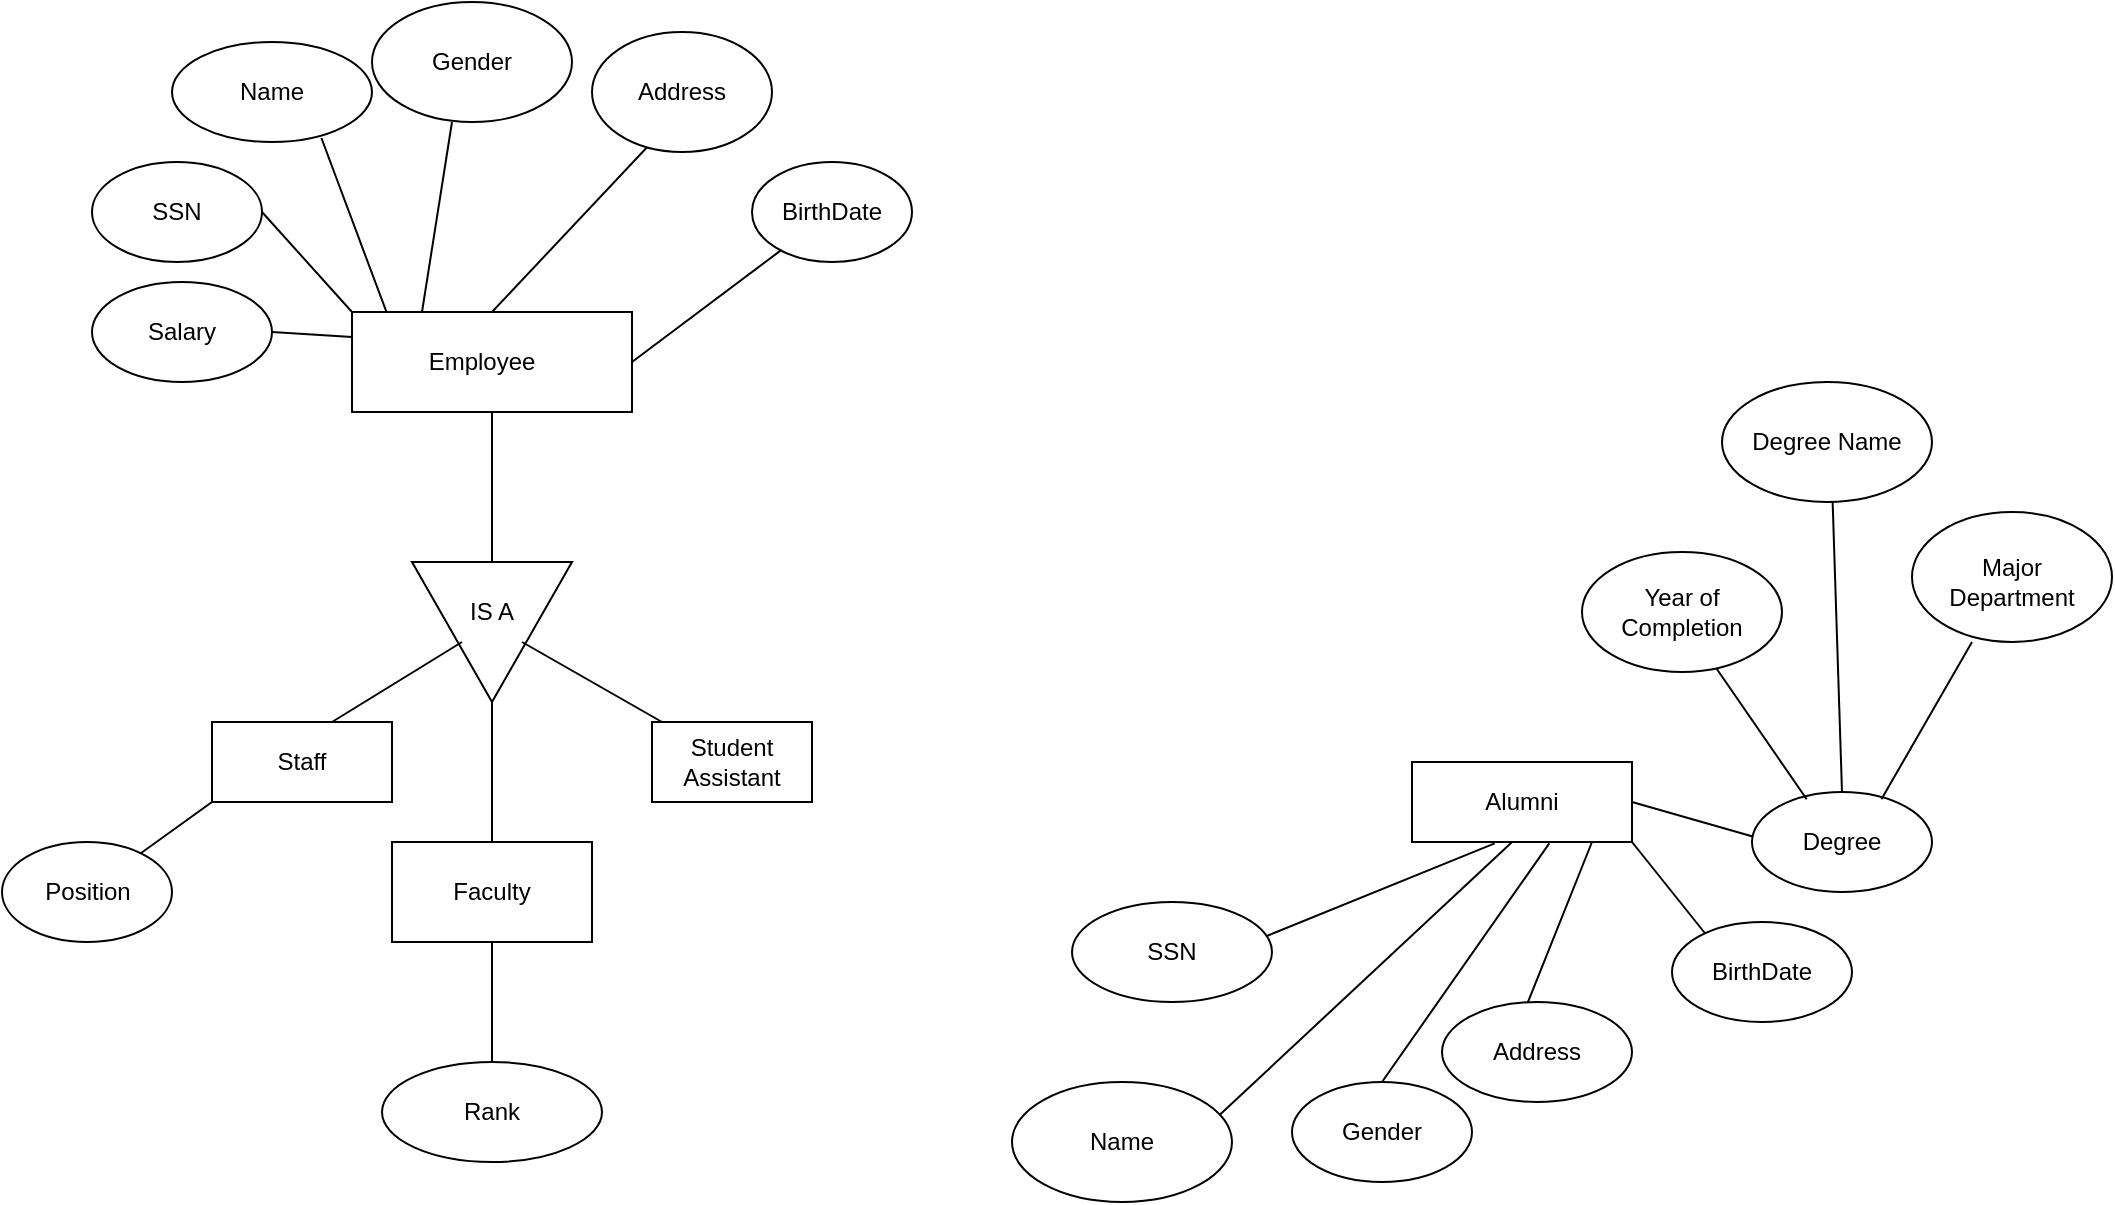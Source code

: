 <mxfile version="20.5.1" type="device"><diagram id="R2lEEEUBdFMjLlhIrx00" name="Page-1"><mxGraphModel dx="2272" dy="1893" grid="1" gridSize="10" guides="1" tooltips="1" connect="1" arrows="1" fold="1" page="1" pageScale="1" pageWidth="850" pageHeight="1100" math="0" shadow="0" extFonts="Permanent Marker^https://fonts.googleapis.com/css?family=Permanent+Marker"><root><mxCell id="0"/><mxCell id="1" parent="0"/><mxCell id="o1WALI02LDFCyBupNGKY-36" value="SSN" style="ellipse;whiteSpace=wrap;html=1;" parent="1" vertex="1"><mxGeometry y="-560" width="85" height="50" as="geometry"/></mxCell><mxCell id="o1WALI02LDFCyBupNGKY-28" value="" style="rounded=0;whiteSpace=wrap;html=1;" parent="1" vertex="1"><mxGeometry x="130" y="-485" width="140" height="50" as="geometry"/></mxCell><mxCell id="o1WALI02LDFCyBupNGKY-29" value="Employee" style="text;html=1;strokeColor=none;fillColor=none;align=center;verticalAlign=middle;whiteSpace=wrap;rounded=0;" parent="1" vertex="1"><mxGeometry x="160" y="-480" width="70" height="40" as="geometry"/></mxCell><mxCell id="o1WALI02LDFCyBupNGKY-30" value="" style="endArrow=none;html=1;rounded=0;exitX=0;exitY=0.25;exitDx=0;exitDy=0;entryX=1;entryY=0.5;entryDx=0;entryDy=0;" parent="1" source="o1WALI02LDFCyBupNGKY-28" target="o1WALI02LDFCyBupNGKY-37" edge="1"><mxGeometry width="50" height="50" relative="1" as="geometry"><mxPoint x="140" y="-490" as="sourcePoint"/><mxPoint x="110" y="-560" as="targetPoint"/></mxGeometry></mxCell><mxCell id="o1WALI02LDFCyBupNGKY-31" value="" style="endArrow=none;html=1;rounded=0;exitX=0;exitY=0;exitDx=0;exitDy=0;entryX=1;entryY=0.5;entryDx=0;entryDy=0;" parent="1" source="o1WALI02LDFCyBupNGKY-28" target="o1WALI02LDFCyBupNGKY-36" edge="1"><mxGeometry width="50" height="50" relative="1" as="geometry"><mxPoint x="154" y="-474" as="sourcePoint"/><mxPoint x="120" y="-550" as="targetPoint"/></mxGeometry></mxCell><mxCell id="o1WALI02LDFCyBupNGKY-32" value="" style="endArrow=none;html=1;rounded=0;entryX=0.747;entryY=0.96;entryDx=0;entryDy=0;entryPerimeter=0;exitX=0.124;exitY=0.007;exitDx=0;exitDy=0;exitPerimeter=0;" parent="1" source="o1WALI02LDFCyBupNGKY-28" target="o1WALI02LDFCyBupNGKY-38" edge="1"><mxGeometry width="50" height="50" relative="1" as="geometry"><mxPoint x="150" y="-490" as="sourcePoint"/><mxPoint x="130" y="-540" as="targetPoint"/></mxGeometry></mxCell><mxCell id="o1WALI02LDFCyBupNGKY-34" value="" style="endArrow=none;html=1;rounded=0;exitX=0.25;exitY=0;exitDx=0;exitDy=0;" parent="1" source="o1WALI02LDFCyBupNGKY-28" edge="1"><mxGeometry width="50" height="50" relative="1" as="geometry"><mxPoint x="240" y="-510" as="sourcePoint"/><mxPoint x="180" y="-580" as="targetPoint"/></mxGeometry></mxCell><mxCell id="o1WALI02LDFCyBupNGKY-35" value="" style="endArrow=none;html=1;rounded=0;exitX=0.5;exitY=0;exitDx=0;exitDy=0;" parent="1" source="o1WALI02LDFCyBupNGKY-28" edge="1"><mxGeometry width="50" height="50" relative="1" as="geometry"><mxPoint x="194" y="-434" as="sourcePoint"/><mxPoint x="280" y="-570" as="targetPoint"/></mxGeometry></mxCell><mxCell id="o1WALI02LDFCyBupNGKY-37" value="" style="ellipse;whiteSpace=wrap;html=1;" parent="1" vertex="1"><mxGeometry y="-500" width="90" height="50" as="geometry"/></mxCell><mxCell id="o1WALI02LDFCyBupNGKY-38" value="" style="ellipse;whiteSpace=wrap;html=1;" parent="1" vertex="1"><mxGeometry x="40" y="-620" width="100" height="50" as="geometry"/></mxCell><mxCell id="o1WALI02LDFCyBupNGKY-39" value="" style="ellipse;whiteSpace=wrap;html=1;" parent="1" vertex="1"><mxGeometry x="140" y="-640" width="100" height="60" as="geometry"/></mxCell><mxCell id="o1WALI02LDFCyBupNGKY-40" value="" style="ellipse;whiteSpace=wrap;html=1;" parent="1" vertex="1"><mxGeometry x="250" y="-625" width="90" height="60" as="geometry"/></mxCell><mxCell id="o1WALI02LDFCyBupNGKY-41" value="" style="endArrow=none;html=1;rounded=0;exitX=1;exitY=0.5;exitDx=0;exitDy=0;" parent="1" source="o1WALI02LDFCyBupNGKY-28" target="o1WALI02LDFCyBupNGKY-42" edge="1"><mxGeometry width="50" height="50" relative="1" as="geometry"><mxPoint x="400" y="-480" as="sourcePoint"/><mxPoint x="350" y="-520" as="targetPoint"/></mxGeometry></mxCell><mxCell id="o1WALI02LDFCyBupNGKY-42" value="" style="ellipse;whiteSpace=wrap;html=1;" parent="1" vertex="1"><mxGeometry x="330" y="-560" width="80" height="50" as="geometry"/></mxCell><mxCell id="o1WALI02LDFCyBupNGKY-43" value="Salary" style="text;html=1;strokeColor=none;fillColor=none;align=center;verticalAlign=middle;whiteSpace=wrap;rounded=0;" parent="1" vertex="1"><mxGeometry x="15" y="-490" width="60" height="30" as="geometry"/></mxCell><mxCell id="o1WALI02LDFCyBupNGKY-44" value="Name" style="text;html=1;strokeColor=none;fillColor=none;align=center;verticalAlign=middle;whiteSpace=wrap;rounded=0;" parent="1" vertex="1"><mxGeometry x="60" y="-610" width="60" height="30" as="geometry"/></mxCell><mxCell id="o1WALI02LDFCyBupNGKY-45" value="Gender" style="text;html=1;strokeColor=none;fillColor=none;align=center;verticalAlign=middle;whiteSpace=wrap;rounded=0;" parent="1" vertex="1"><mxGeometry x="160" y="-625" width="60" height="30" as="geometry"/></mxCell><mxCell id="o1WALI02LDFCyBupNGKY-46" value="Address" style="text;html=1;strokeColor=none;fillColor=none;align=center;verticalAlign=middle;whiteSpace=wrap;rounded=0;" parent="1" vertex="1"><mxGeometry x="265" y="-610" width="60" height="30" as="geometry"/></mxCell><mxCell id="o1WALI02LDFCyBupNGKY-48" value="BirthDate" style="text;html=1;strokeColor=none;fillColor=none;align=center;verticalAlign=middle;whiteSpace=wrap;rounded=0;" parent="1" vertex="1"><mxGeometry x="340" y="-550" width="60" height="30" as="geometry"/></mxCell><mxCell id="o1WALI02LDFCyBupNGKY-49" value="" style="endArrow=none;html=1;rounded=0;entryX=0.5;entryY=1;entryDx=0;entryDy=0;" parent="1" target="o1WALI02LDFCyBupNGKY-28" edge="1"><mxGeometry width="50" height="50" relative="1" as="geometry"><mxPoint x="200" y="-360" as="sourcePoint"/><mxPoint x="450" y="-330" as="targetPoint"/></mxGeometry></mxCell><mxCell id="o1WALI02LDFCyBupNGKY-50" value="" style="triangle;whiteSpace=wrap;html=1;direction=south;" parent="1" vertex="1"><mxGeometry x="160" y="-360" width="80" height="70" as="geometry"/></mxCell><mxCell id="o1WALI02LDFCyBupNGKY-51" value="IS A" style="text;html=1;strokeColor=none;fillColor=none;align=center;verticalAlign=middle;whiteSpace=wrap;rounded=0;" parent="1" vertex="1"><mxGeometry x="170" y="-350" width="60" height="30" as="geometry"/></mxCell><mxCell id="o1WALI02LDFCyBupNGKY-52" value="" style="endArrow=none;html=1;rounded=0;entryX=0.25;entryY=1;entryDx=0;entryDy=0;" parent="1" target="o1WALI02LDFCyBupNGKY-51" edge="1"><mxGeometry width="50" height="50" relative="1" as="geometry"><mxPoint x="120" y="-280" as="sourcePoint"/><mxPoint x="450" y="-330" as="targetPoint"/></mxGeometry></mxCell><mxCell id="o1WALI02LDFCyBupNGKY-53" value="" style="rounded=0;whiteSpace=wrap;html=1;" parent="1" vertex="1"><mxGeometry x="60" y="-280" width="90" height="40" as="geometry"/></mxCell><mxCell id="o1WALI02LDFCyBupNGKY-54" value="" style="rounded=0;whiteSpace=wrap;html=1;" parent="1" vertex="1"><mxGeometry x="150" y="-220" width="100" height="50" as="geometry"/></mxCell><mxCell id="o1WALI02LDFCyBupNGKY-55" value="" style="rounded=0;whiteSpace=wrap;html=1;" parent="1" vertex="1"><mxGeometry x="280" y="-280" width="80" height="40" as="geometry"/></mxCell><mxCell id="o1WALI02LDFCyBupNGKY-56" value="" style="endArrow=none;html=1;rounded=0;entryX=0.75;entryY=1;entryDx=0;entryDy=0;" parent="1" source="o1WALI02LDFCyBupNGKY-55" target="o1WALI02LDFCyBupNGKY-51" edge="1"><mxGeometry width="50" height="50" relative="1" as="geometry"><mxPoint x="130" y="-270" as="sourcePoint"/><mxPoint x="195" y="-310" as="targetPoint"/></mxGeometry></mxCell><mxCell id="o1WALI02LDFCyBupNGKY-57" value="" style="endArrow=none;html=1;rounded=0;entryX=1;entryY=0.5;entryDx=0;entryDy=0;exitX=0.5;exitY=0;exitDx=0;exitDy=0;" parent="1" source="o1WALI02LDFCyBupNGKY-54" target="o1WALI02LDFCyBupNGKY-50" edge="1"><mxGeometry width="50" height="50" relative="1" as="geometry"><mxPoint x="140" y="-260" as="sourcePoint"/><mxPoint x="205" y="-300" as="targetPoint"/></mxGeometry></mxCell><mxCell id="o1WALI02LDFCyBupNGKY-58" value="Staff" style="text;html=1;strokeColor=none;fillColor=none;align=center;verticalAlign=middle;whiteSpace=wrap;rounded=0;" parent="1" vertex="1"><mxGeometry x="75" y="-275" width="60" height="30" as="geometry"/></mxCell><mxCell id="o1WALI02LDFCyBupNGKY-59" value="Faculty" style="text;html=1;strokeColor=none;fillColor=none;align=center;verticalAlign=middle;whiteSpace=wrap;rounded=0;" parent="1" vertex="1"><mxGeometry x="170" y="-210" width="60" height="30" as="geometry"/></mxCell><mxCell id="o1WALI02LDFCyBupNGKY-60" value="Student Assistant" style="text;html=1;strokeColor=none;fillColor=none;align=center;verticalAlign=middle;whiteSpace=wrap;rounded=0;" parent="1" vertex="1"><mxGeometry x="290" y="-275" width="60" height="30" as="geometry"/></mxCell><mxCell id="o1WALI02LDFCyBupNGKY-61" value="" style="endArrow=none;html=1;rounded=0;entryX=0.5;entryY=1;entryDx=0;entryDy=0;" parent="1" target="o1WALI02LDFCyBupNGKY-54" edge="1"><mxGeometry width="50" height="50" relative="1" as="geometry"><mxPoint x="200" y="-110" as="sourcePoint"/><mxPoint x="450" y="-340" as="targetPoint"/></mxGeometry></mxCell><mxCell id="o1WALI02LDFCyBupNGKY-62" value="" style="ellipse;whiteSpace=wrap;html=1;" parent="1" vertex="1"><mxGeometry x="145" y="-110" width="110" height="50" as="geometry"/></mxCell><mxCell id="o1WALI02LDFCyBupNGKY-63" value="Rank" style="text;html=1;strokeColor=none;fillColor=none;align=center;verticalAlign=middle;whiteSpace=wrap;rounded=0;" parent="1" vertex="1"><mxGeometry x="170" y="-100" width="60" height="30" as="geometry"/></mxCell><mxCell id="o1WALI02LDFCyBupNGKY-64" value="" style="ellipse;whiteSpace=wrap;html=1;" parent="1" vertex="1"><mxGeometry x="-45" y="-220" width="85" height="50" as="geometry"/></mxCell><mxCell id="o1WALI02LDFCyBupNGKY-65" value="" style="endArrow=none;html=1;rounded=0;entryX=0;entryY=1;entryDx=0;entryDy=0;" parent="1" source="o1WALI02LDFCyBupNGKY-64" target="o1WALI02LDFCyBupNGKY-53" edge="1"><mxGeometry width="50" height="50" relative="1" as="geometry"><mxPoint x="400" y="-90" as="sourcePoint"/><mxPoint x="450" y="-140" as="targetPoint"/></mxGeometry></mxCell><mxCell id="o1WALI02LDFCyBupNGKY-66" value="Position" style="text;html=1;strokeColor=none;fillColor=none;align=center;verticalAlign=middle;whiteSpace=wrap;rounded=0;" parent="1" vertex="1"><mxGeometry x="-32.5" y="-210" width="60" height="30" as="geometry"/></mxCell><mxCell id="o1WALI02LDFCyBupNGKY-67" value="" style="rounded=0;whiteSpace=wrap;html=1;" parent="1" vertex="1"><mxGeometry x="660" y="-260" width="110" height="40" as="geometry"/></mxCell><mxCell id="o1WALI02LDFCyBupNGKY-68" value="Alumni" style="text;html=1;strokeColor=none;fillColor=none;align=center;verticalAlign=middle;whiteSpace=wrap;rounded=0;" parent="1" vertex="1"><mxGeometry x="685" y="-255" width="60" height="30" as="geometry"/></mxCell><mxCell id="o1WALI02LDFCyBupNGKY-69" value="" style="endArrow=none;html=1;rounded=0;entryX=0.376;entryY=1.017;entryDx=0;entryDy=0;entryPerimeter=0;" parent="1" target="o1WALI02LDFCyBupNGKY-67" edge="1"><mxGeometry width="50" height="50" relative="1" as="geometry"><mxPoint x="580" y="-170" as="sourcePoint"/><mxPoint x="450" y="-240" as="targetPoint"/></mxGeometry></mxCell><mxCell id="o1WALI02LDFCyBupNGKY-70" value="" style="ellipse;whiteSpace=wrap;html=1;" parent="1" vertex="1"><mxGeometry x="490" y="-190" width="100" height="50" as="geometry"/></mxCell><mxCell id="o1WALI02LDFCyBupNGKY-71" value="SSN" style="text;html=1;strokeColor=none;fillColor=none;align=center;verticalAlign=middle;whiteSpace=wrap;rounded=0;" parent="1" vertex="1"><mxGeometry x="510" y="-180" width="60" height="30" as="geometry"/></mxCell><mxCell id="o1WALI02LDFCyBupNGKY-72" value="" style="endArrow=none;html=1;rounded=0;entryX=0.455;entryY=1;entryDx=0;entryDy=0;entryPerimeter=0;" parent="1" target="o1WALI02LDFCyBupNGKY-67" edge="1"><mxGeometry width="50" height="50" relative="1" as="geometry"><mxPoint x="560" y="-80" as="sourcePoint"/><mxPoint x="450" y="-240" as="targetPoint"/></mxGeometry></mxCell><mxCell id="o1WALI02LDFCyBupNGKY-73" value="" style="ellipse;whiteSpace=wrap;html=1;" parent="1" vertex="1"><mxGeometry x="460" y="-100" width="110" height="60" as="geometry"/></mxCell><mxCell id="o1WALI02LDFCyBupNGKY-74" value="Name" style="text;html=1;strokeColor=none;fillColor=none;align=center;verticalAlign=middle;whiteSpace=wrap;rounded=0;" parent="1" vertex="1"><mxGeometry x="485" y="-85" width="60" height="30" as="geometry"/></mxCell><mxCell id="o1WALI02LDFCyBupNGKY-75" value="" style="ellipse;whiteSpace=wrap;html=1;" parent="1" vertex="1"><mxGeometry x="600" y="-100" width="90" height="50" as="geometry"/></mxCell><mxCell id="o1WALI02LDFCyBupNGKY-76" value="" style="endArrow=none;html=1;rounded=0;entryX=0.624;entryY=1.017;entryDx=0;entryDy=0;entryPerimeter=0;exitX=0.5;exitY=0;exitDx=0;exitDy=0;" parent="1" source="o1WALI02LDFCyBupNGKY-75" target="o1WALI02LDFCyBupNGKY-67" edge="1"><mxGeometry width="50" height="50" relative="1" as="geometry"><mxPoint x="400" y="-190" as="sourcePoint"/><mxPoint x="450" y="-240" as="targetPoint"/></mxGeometry></mxCell><mxCell id="o1WALI02LDFCyBupNGKY-77" value="Gender" style="text;html=1;strokeColor=none;fillColor=none;align=center;verticalAlign=middle;whiteSpace=wrap;rounded=0;" parent="1" vertex="1"><mxGeometry x="615" y="-90" width="60" height="30" as="geometry"/></mxCell><mxCell id="o1WALI02LDFCyBupNGKY-78" value="" style="endArrow=none;html=1;rounded=0;" parent="1" edge="1"><mxGeometry width="50" height="50" relative="1" as="geometry"><mxPoint x="710" y="-120" as="sourcePoint"/><mxPoint x="750" y="-220" as="targetPoint"/></mxGeometry></mxCell><mxCell id="o1WALI02LDFCyBupNGKY-79" value="Address" style="ellipse;whiteSpace=wrap;html=1;" parent="1" vertex="1"><mxGeometry x="675" y="-140" width="95" height="50" as="geometry"/></mxCell><mxCell id="o1WALI02LDFCyBupNGKY-80" value="" style="endArrow=none;html=1;rounded=0;entryX=1;entryY=1;entryDx=0;entryDy=0;" parent="1" target="o1WALI02LDFCyBupNGKY-67" edge="1"><mxGeometry width="50" height="50" relative="1" as="geometry"><mxPoint x="810" y="-170" as="sourcePoint"/><mxPoint x="450" y="-240" as="targetPoint"/></mxGeometry></mxCell><mxCell id="o1WALI02LDFCyBupNGKY-81" value="" style="ellipse;whiteSpace=wrap;html=1;" parent="1" vertex="1"><mxGeometry x="790" y="-180" width="90" height="50" as="geometry"/></mxCell><mxCell id="o1WALI02LDFCyBupNGKY-82" value="BirthDate" style="text;html=1;strokeColor=none;fillColor=none;align=center;verticalAlign=middle;whiteSpace=wrap;rounded=0;" parent="1" vertex="1"><mxGeometry x="805" y="-170" width="60" height="30" as="geometry"/></mxCell><mxCell id="o1WALI02LDFCyBupNGKY-83" value="" style="endArrow=none;html=1;rounded=0;entryX=1;entryY=0.5;entryDx=0;entryDy=0;" parent="1" target="o1WALI02LDFCyBupNGKY-67" edge="1"><mxGeometry width="50" height="50" relative="1" as="geometry"><mxPoint x="840" y="-220" as="sourcePoint"/><mxPoint x="450" y="-340" as="targetPoint"/></mxGeometry></mxCell><mxCell id="o1WALI02LDFCyBupNGKY-84" value="" style="ellipse;whiteSpace=wrap;html=1;" parent="1" vertex="1"><mxGeometry x="830" y="-245" width="90" height="50" as="geometry"/></mxCell><mxCell id="o1WALI02LDFCyBupNGKY-85" value="Degree" style="text;html=1;strokeColor=none;fillColor=none;align=center;verticalAlign=middle;whiteSpace=wrap;rounded=0;" parent="1" vertex="1"><mxGeometry x="845" y="-235" width="60" height="30" as="geometry"/></mxCell><mxCell id="o1WALI02LDFCyBupNGKY-86" value="" style="endArrow=none;html=1;rounded=0;entryX=0.304;entryY=0.073;entryDx=0;entryDy=0;entryPerimeter=0;" parent="1" target="o1WALI02LDFCyBupNGKY-84" edge="1"><mxGeometry width="50" height="50" relative="1" as="geometry"><mxPoint x="810" y="-310" as="sourcePoint"/><mxPoint x="450" y="-340" as="targetPoint"/></mxGeometry></mxCell><mxCell id="o1WALI02LDFCyBupNGKY-87" value="Year of Completion" style="ellipse;whiteSpace=wrap;html=1;" parent="1" vertex="1"><mxGeometry x="745" y="-365" width="100" height="60" as="geometry"/></mxCell><mxCell id="o1WALI02LDFCyBupNGKY-88" value="" style="endArrow=none;html=1;rounded=0;entryX=0.5;entryY=0;entryDx=0;entryDy=0;" parent="1" target="o1WALI02LDFCyBupNGKY-84" edge="1"><mxGeometry width="50" height="50" relative="1" as="geometry"><mxPoint x="870" y="-400" as="sourcePoint"/><mxPoint x="620" y="-350" as="targetPoint"/></mxGeometry></mxCell><mxCell id="o1WALI02LDFCyBupNGKY-89" value="Degree Name" style="ellipse;whiteSpace=wrap;html=1;" parent="1" vertex="1"><mxGeometry x="815" y="-450" width="105" height="60" as="geometry"/></mxCell><mxCell id="o1WALI02LDFCyBupNGKY-90" value="" style="endArrow=none;html=1;rounded=0;entryX=0.719;entryY=0.073;entryDx=0;entryDy=0;entryPerimeter=0;" parent="1" target="o1WALI02LDFCyBupNGKY-84" edge="1"><mxGeometry width="50" height="50" relative="1" as="geometry"><mxPoint x="940" y="-320" as="sourcePoint"/><mxPoint x="620" y="-350" as="targetPoint"/></mxGeometry></mxCell><mxCell id="o1WALI02LDFCyBupNGKY-91" value="" style="ellipse;whiteSpace=wrap;html=1;" parent="1" vertex="1"><mxGeometry x="910" y="-385" width="100" height="65" as="geometry"/></mxCell><mxCell id="o1WALI02LDFCyBupNGKY-92" value="Major Department" style="text;html=1;strokeColor=none;fillColor=none;align=center;verticalAlign=middle;whiteSpace=wrap;rounded=0;" parent="1" vertex="1"><mxGeometry x="930" y="-365" width="60" height="30" as="geometry"/></mxCell></root></mxGraphModel></diagram></mxfile>